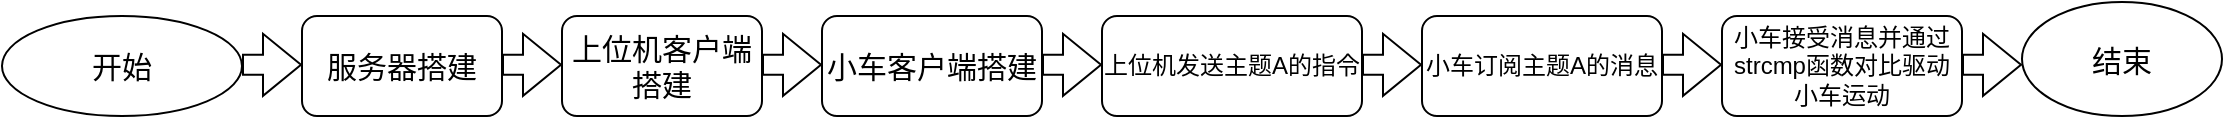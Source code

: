 <mxfile version="26.0.16">
  <diagram id="6a731a19-8d31-9384-78a2-239565b7b9f0" name="Page-1">
    <mxGraphModel dx="2404" dy="655" grid="1" gridSize="10" guides="1" tooltips="1" connect="1" arrows="1" fold="1" page="1" pageScale="1" pageWidth="1169" pageHeight="827" background="none" math="0" shadow="0">
      <root>
        <mxCell id="0" />
        <mxCell id="1" parent="0" />
        <mxCell id="Ivi757B-2tyGgNrhGk1Y-55" value="&lt;font style=&quot;font-size: 15px;&quot;&gt;开始&lt;/font&gt;" style="ellipse;whiteSpace=wrap;html=1;" vertex="1" parent="1">
          <mxGeometry x="-40" y="210" width="120" height="50" as="geometry" />
        </mxCell>
        <mxCell id="Ivi757B-2tyGgNrhGk1Y-56" value="&lt;font style=&quot;font-size: 15px;&quot;&gt;服务器搭建&lt;/font&gt;" style="rounded=1;whiteSpace=wrap;html=1;" vertex="1" parent="1">
          <mxGeometry x="110" y="210" width="100" height="50" as="geometry" />
        </mxCell>
        <mxCell id="Ivi757B-2tyGgNrhGk1Y-57" value="&lt;font style=&quot;font-size: 15px;&quot;&gt;上位机客户端搭建&lt;/font&gt;" style="rounded=1;whiteSpace=wrap;html=1;" vertex="1" parent="1">
          <mxGeometry x="240" y="210" width="100" height="50" as="geometry" />
        </mxCell>
        <mxCell id="Ivi757B-2tyGgNrhGk1Y-58" value="&lt;font style=&quot;font-size: 15px;&quot;&gt;小车客户端搭建&lt;/font&gt;" style="rounded=1;whiteSpace=wrap;html=1;" vertex="1" parent="1">
          <mxGeometry x="370" y="210" width="110" height="50" as="geometry" />
        </mxCell>
        <mxCell id="Ivi757B-2tyGgNrhGk1Y-59" value="小车订阅主题A的消息" style="rounded=1;whiteSpace=wrap;html=1;" vertex="1" parent="1">
          <mxGeometry x="670" y="210" width="120" height="50" as="geometry" />
        </mxCell>
        <mxCell id="Ivi757B-2tyGgNrhGk1Y-60" value="上位机发送主题A的指令" style="rounded=1;whiteSpace=wrap;html=1;" vertex="1" parent="1">
          <mxGeometry x="510" y="210" width="130" height="50" as="geometry" />
        </mxCell>
        <mxCell id="Ivi757B-2tyGgNrhGk1Y-61" value="小车接受消息并通过strcmp函数对比驱动小车运动" style="rounded=1;whiteSpace=wrap;html=1;" vertex="1" parent="1">
          <mxGeometry x="820" y="210" width="120" height="50" as="geometry" />
        </mxCell>
        <mxCell id="Ivi757B-2tyGgNrhGk1Y-62" value="&lt;font style=&quot;font-size: 15px;&quot;&gt;结束&lt;/font&gt;" style="ellipse;whiteSpace=wrap;html=1;" vertex="1" parent="1">
          <mxGeometry x="970" y="203" width="100" height="57" as="geometry" />
        </mxCell>
        <mxCell id="Ivi757B-2tyGgNrhGk1Y-63" style="edgeStyle=orthogonalEdgeStyle;rounded=0;orthogonalLoop=1;jettySize=auto;html=1;exitX=0.5;exitY=1;exitDx=0;exitDy=0;" edge="1" parent="1" source="Ivi757B-2tyGgNrhGk1Y-56" target="Ivi757B-2tyGgNrhGk1Y-56">
          <mxGeometry relative="1" as="geometry" />
        </mxCell>
        <mxCell id="Ivi757B-2tyGgNrhGk1Y-64" value="" style="shape=flexArrow;endArrow=classic;html=1;rounded=0;" edge="1" parent="1">
          <mxGeometry width="50" height="50" relative="1" as="geometry">
            <mxPoint x="80" y="234.41" as="sourcePoint" />
            <mxPoint x="110" y="234.41" as="targetPoint" />
          </mxGeometry>
        </mxCell>
        <mxCell id="Ivi757B-2tyGgNrhGk1Y-67" value="" style="shape=flexArrow;endArrow=classic;html=1;rounded=0;" edge="1" parent="1">
          <mxGeometry width="50" height="50" relative="1" as="geometry">
            <mxPoint x="210" y="234.41" as="sourcePoint" />
            <mxPoint x="240" y="234.41" as="targetPoint" />
          </mxGeometry>
        </mxCell>
        <mxCell id="Ivi757B-2tyGgNrhGk1Y-68" value="" style="shape=flexArrow;endArrow=classic;html=1;rounded=0;" edge="1" parent="1">
          <mxGeometry width="50" height="50" relative="1" as="geometry">
            <mxPoint x="340" y="234.41" as="sourcePoint" />
            <mxPoint x="370" y="234.41" as="targetPoint" />
          </mxGeometry>
        </mxCell>
        <mxCell id="Ivi757B-2tyGgNrhGk1Y-69" value="" style="shape=flexArrow;endArrow=classic;html=1;rounded=0;" edge="1" parent="1">
          <mxGeometry width="50" height="50" relative="1" as="geometry">
            <mxPoint x="480" y="234.41" as="sourcePoint" />
            <mxPoint x="510" y="234.41" as="targetPoint" />
          </mxGeometry>
        </mxCell>
        <mxCell id="Ivi757B-2tyGgNrhGk1Y-70" value="" style="shape=flexArrow;endArrow=classic;html=1;rounded=0;" edge="1" parent="1">
          <mxGeometry width="50" height="50" relative="1" as="geometry">
            <mxPoint x="640" y="234.41" as="sourcePoint" />
            <mxPoint x="670" y="234.41" as="targetPoint" />
          </mxGeometry>
        </mxCell>
        <mxCell id="Ivi757B-2tyGgNrhGk1Y-72" value="" style="shape=flexArrow;endArrow=classic;html=1;rounded=0;" edge="1" parent="1">
          <mxGeometry width="50" height="50" relative="1" as="geometry">
            <mxPoint x="790" y="234.41" as="sourcePoint" />
            <mxPoint x="820" y="234.41" as="targetPoint" />
          </mxGeometry>
        </mxCell>
        <mxCell id="Ivi757B-2tyGgNrhGk1Y-73" value="" style="shape=flexArrow;endArrow=classic;html=1;rounded=0;" edge="1" parent="1">
          <mxGeometry width="50" height="50" relative="1" as="geometry">
            <mxPoint x="940" y="234.41" as="sourcePoint" />
            <mxPoint x="970" y="234.41" as="targetPoint" />
          </mxGeometry>
        </mxCell>
      </root>
    </mxGraphModel>
  </diagram>
</mxfile>
